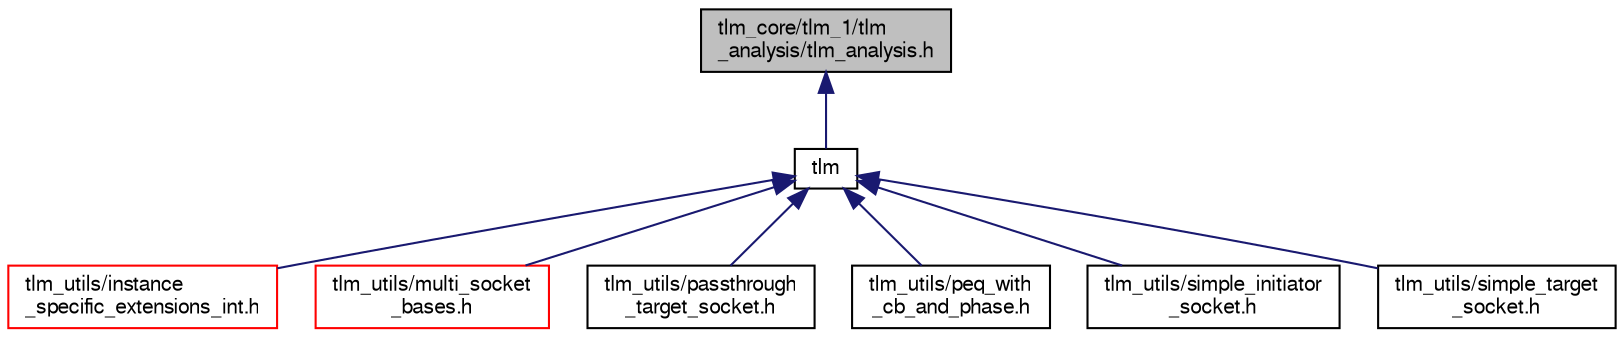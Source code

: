 digraph "tlm_core/tlm_1/tlm_analysis/tlm_analysis.h"
{
  edge [fontname="FreeSans",fontsize="10",labelfontname="FreeSans",labelfontsize="10"];
  node [fontname="FreeSans",fontsize="10",shape=record];
  Node212 [label="tlm_core/tlm_1/tlm\l_analysis/tlm_analysis.h",height=0.2,width=0.4,color="black", fillcolor="grey75", style="filled", fontcolor="black"];
  Node212 -> Node213 [dir="back",color="midnightblue",fontsize="10",style="solid",fontname="FreeSans"];
  Node213 [label="tlm",height=0.2,width=0.4,color="black", fillcolor="white", style="filled",URL="$a00671.html"];
  Node213 -> Node214 [dir="back",color="midnightblue",fontsize="10",style="solid",fontname="FreeSans"];
  Node214 [label="tlm_utils/instance\l_specific_extensions_int.h",height=0.2,width=0.4,color="red", fillcolor="white", style="filled",URL="$a00794.html"];
  Node213 -> Node216 [dir="back",color="midnightblue",fontsize="10",style="solid",fontname="FreeSans"];
  Node216 [label="tlm_utils/multi_socket\l_bases.h",height=0.2,width=0.4,color="red", fillcolor="white", style="filled",URL="$a00803.html"];
  Node213 -> Node219 [dir="back",color="midnightblue",fontsize="10",style="solid",fontname="FreeSans"];
  Node219 [label="tlm_utils/passthrough\l_target_socket.h",height=0.2,width=0.4,color="black", fillcolor="white", style="filled",URL="$a00806.html"];
  Node213 -> Node220 [dir="back",color="midnightblue",fontsize="10",style="solid",fontname="FreeSans"];
  Node220 [label="tlm_utils/peq_with\l_cb_and_phase.h",height=0.2,width=0.4,color="black", fillcolor="white", style="filled",URL="$a00809.html"];
  Node213 -> Node221 [dir="back",color="midnightblue",fontsize="10",style="solid",fontname="FreeSans"];
  Node221 [label="tlm_utils/simple_initiator\l_socket.h",height=0.2,width=0.4,color="black", fillcolor="white", style="filled",URL="$a00815.html"];
  Node213 -> Node222 [dir="back",color="midnightblue",fontsize="10",style="solid",fontname="FreeSans"];
  Node222 [label="tlm_utils/simple_target\l_socket.h",height=0.2,width=0.4,color="black", fillcolor="white", style="filled",URL="$a00818.html"];
}
